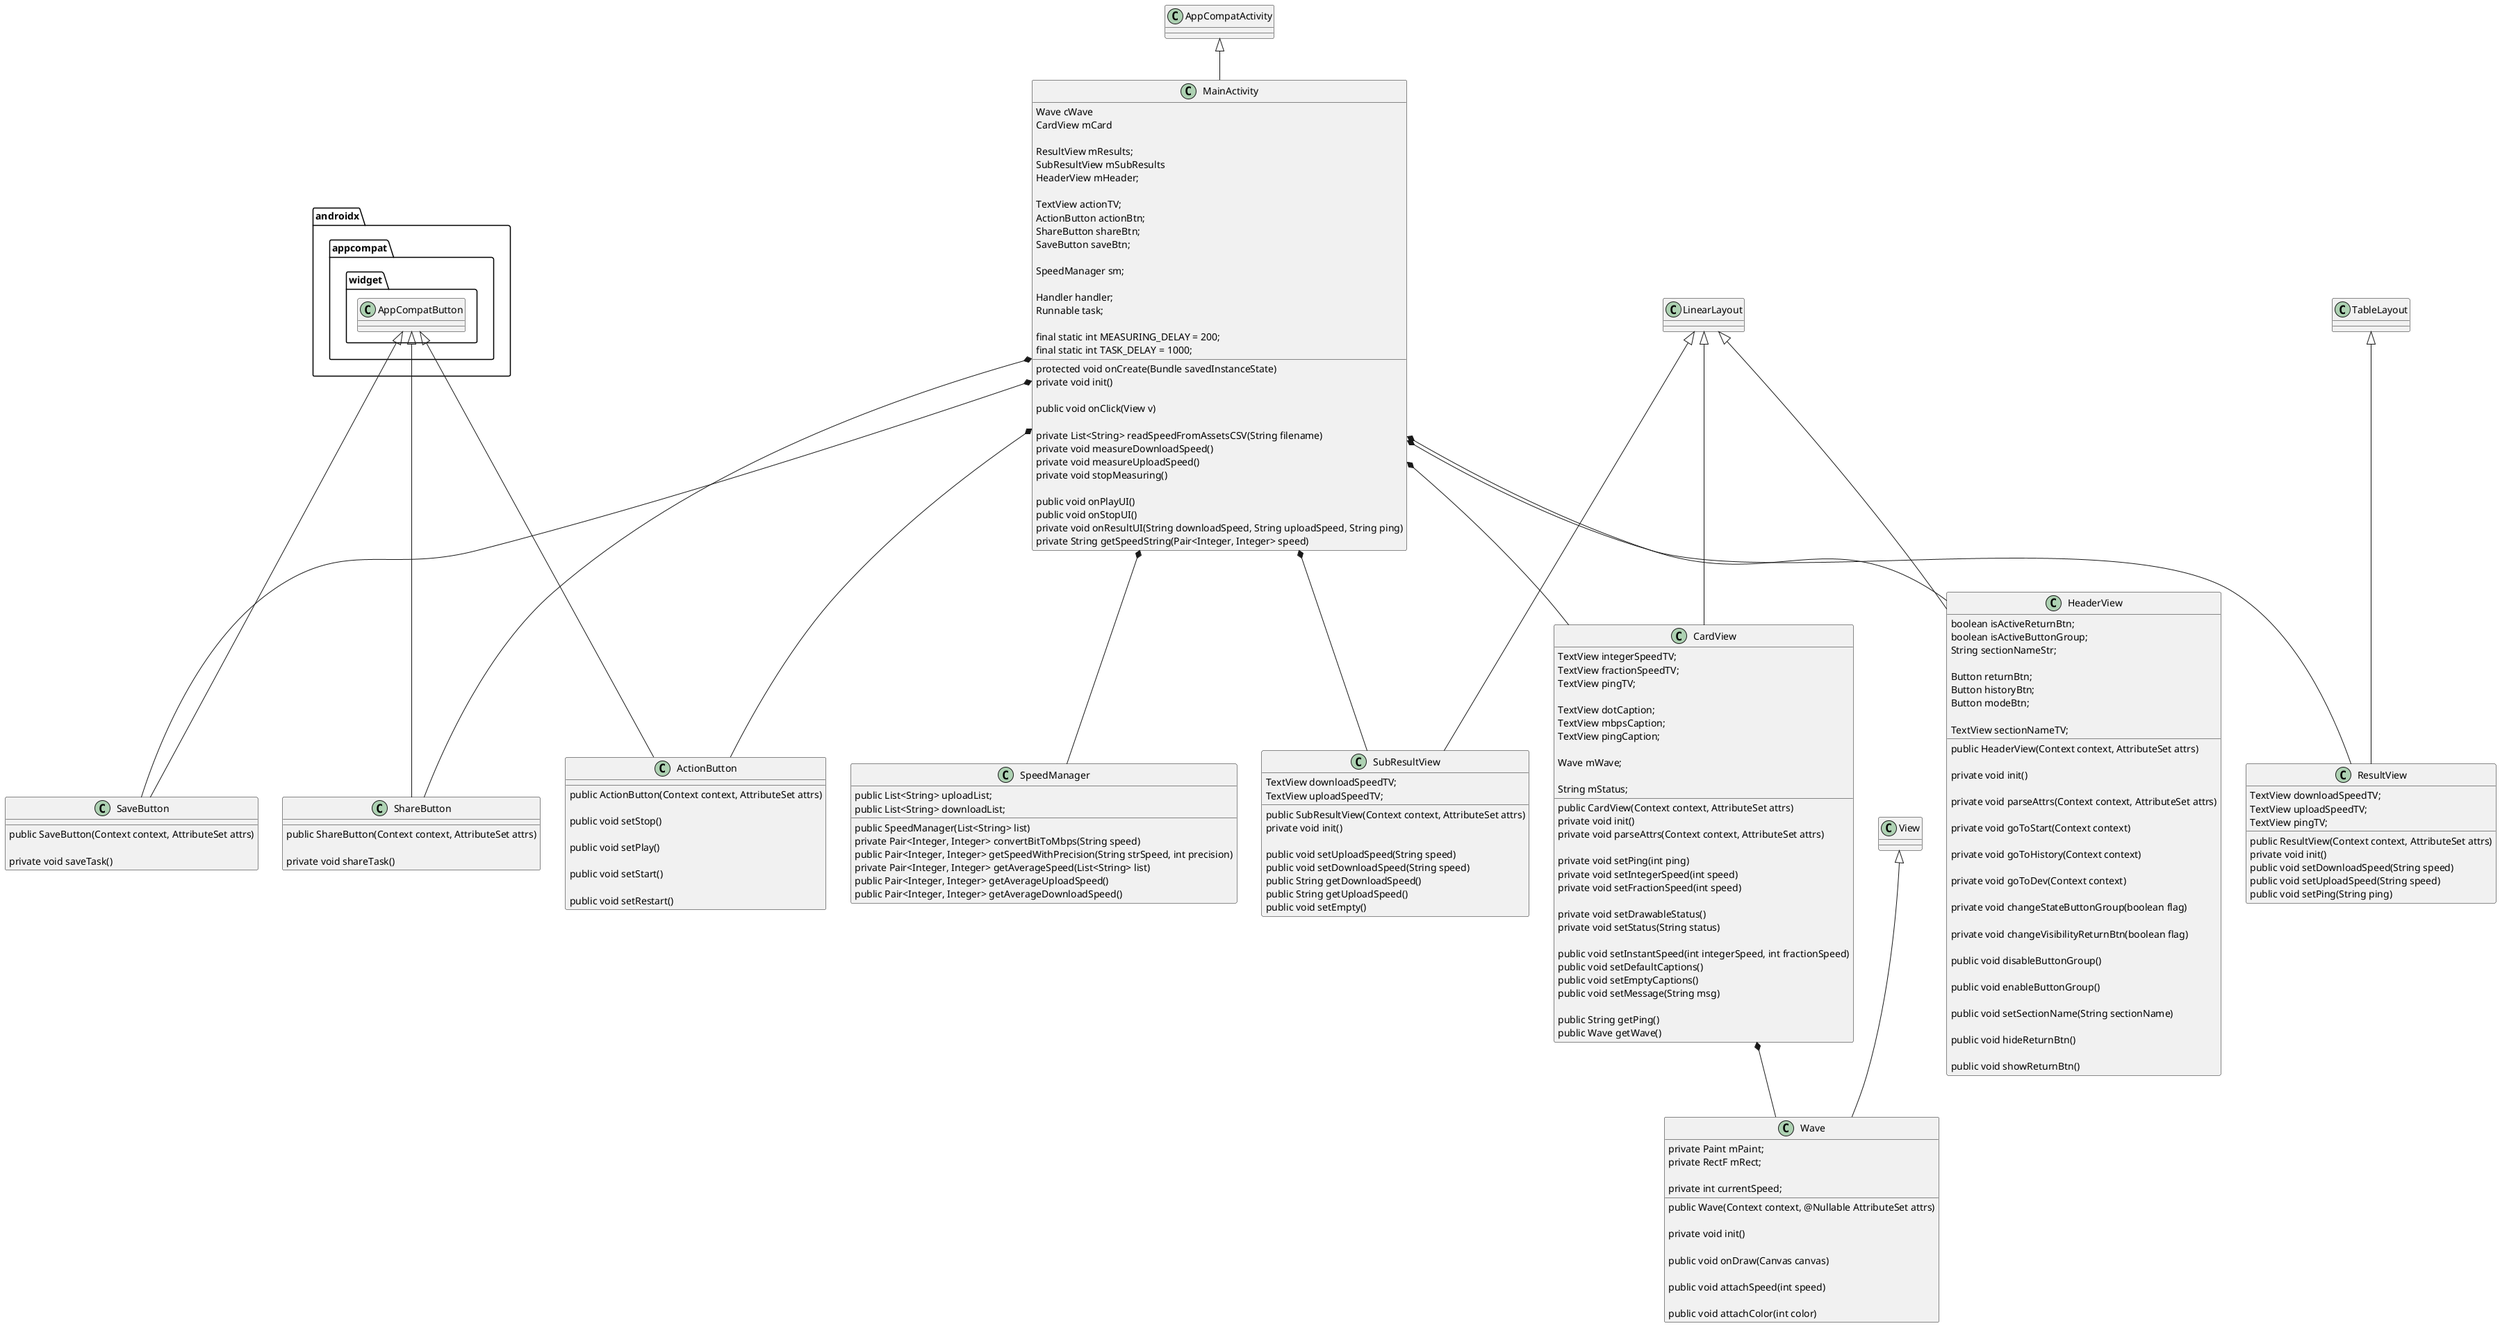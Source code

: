 @startuml
'https://plantuml.com/class-diagram


class MainActivity extends AppCompatActivity{
    Wave cWave
    CardView mCard

    ResultView mResults;
    SubResultView mSubResults
    HeaderView mHeader;

        TextView actionTV;
        ActionButton actionBtn;
        ShareButton shareBtn;
        SaveButton saveBtn;

        SpeedManager sm;

        Handler handler;
        Runnable task;

        final static int MEASURING_DELAY = 200;
        final static int TASK_DELAY = 1000;


    protected void onCreate(Bundle savedInstanceState)
    private void init()

    public void onClick(View v)

    private List<String> readSpeedFromAssetsCSV(String filename)

    

    private void measureDownloadSpeed()
    private void measureUploadSpeed()
    private void stopMeasuring()

    public void onPlayUI()
    public void onStopUI()
    private void onResultUI(String downloadSpeed, String uploadSpeed, String ping)


    private String getSpeedString(Pair<Integer, Integer> speed)

}

class ActionButton extends androidx.appcompat.widget.AppCompatButton {

    public ActionButton(Context context, AttributeSet attrs)

    public void setStop()

    public void setPlay()

    public void setStart()

    public void setRestart()
    }

class SaveButton extends androidx.appcompat.widget.AppCompatButton {
    public SaveButton(Context context, AttributeSet attrs)

    private void saveTask()

}

class ShareButton extends androidx.appcompat.widget.AppCompatButton {
    public ShareButton(Context context, AttributeSet attrs)

    private void shareTask()

}


class CardView extends LinearLayout {

    TextView integerSpeedTV;
    TextView fractionSpeedTV;
    TextView pingTV;

    TextView dotCaption;
    TextView mbpsCaption;
    TextView pingCaption;

    Wave mWave;

    String mStatus;


    public CardView(Context context, AttributeSet attrs)
    private void init()
    private void parseAttrs(Context context, AttributeSet attrs)

    private void setPing(int ping)
    private void setIntegerSpeed(int speed)
    private void setFractionSpeed(int speed)

    private void setDrawableStatus()
    private void setStatus(String status)

    public void setInstantSpeed(int integerSpeed, int fractionSpeed)


    public void setDefaultCaptions()
    public void setEmptyCaptions()
    public void setMessage(String msg)

    public String getPing()
    public Wave getWave()
    }



class HeaderView extends LinearLayout {

    boolean isActiveReturnBtn;
    boolean isActiveButtonGroup;
    String sectionNameStr;

    Button returnBtn;
    Button historyBtn;
    Button modeBtn;

    TextView sectionNameTV;

    public HeaderView(Context context, AttributeSet attrs)

    private void init()

    private void parseAttrs(Context context, AttributeSet attrs)

    private void goToStart(Context context)

    private void goToHistory(Context context)

    private void goToDev(Context context)

    private void changeStateButtonGroup(boolean flag)

    private void changeVisibilityReturnBtn(boolean flag)

    public void disableButtonGroup()

    public void enableButtonGroup()

    public void setSectionName(String sectionName)

    public void hideReturnBtn()

    public void showReturnBtn()
    }


    class ResultView extends TableLayout {

        TextView downloadSpeedTV;
        TextView uploadSpeedTV;
        TextView pingTV;

        public ResultView(Context context, AttributeSet attrs)
        private void init()


        public void setDownloadSpeed(String speed)
        public void setUploadSpeed(String speed)
        public void setPing(String ping)
        }


      class SubResultView extends LinearLayout {

         TextView downloadSpeedTV;
         TextView uploadSpeedTV;

         public SubResultView(Context context, AttributeSet attrs)
         private void init()

         public void setUploadSpeed(String speed)
         public void setDownloadSpeed(String speed)


         public String getDownloadSpeed()
         public String getUploadSpeed()


         public void setEmpty()
     }

     class SpeedManager {
         public List<String> uploadList;
         public List<String> downloadList;

         public SpeedManager(List<String> list)


         private Pair<Integer, Integer> convertBitToMbps(String speed)


         public Pair<Integer, Integer> getSpeedWithPrecision(String strSpeed, int precision)


         private Pair<Integer, Integer> getAverageSpeed(List<String> list)
         public Pair<Integer, Integer> getAverageUploadSpeed()
         public Pair<Integer, Integer> getAverageDownloadSpeed()
     }

class Wave extends View {

    private Paint mPaint;
    private RectF mRect;

    private int currentSpeed;


    public Wave(Context context, @Nullable AttributeSet attrs)

    private void init()

    public void onDraw(Canvas canvas)

    public void attachSpeed(int speed)

    public void attachColor(int color)


}

MainActivity *-- HeaderView
MainActivity *-- CardView
MainActivity *-- SubResultView
MainActivity *-- ResultView

MainActivity *-- ShareButton
MainActivity *-- SaveButton
MainActivity *-- ActionButton

CardView *-- Wave

MainActivity *-- SpeedManager


@enduml

